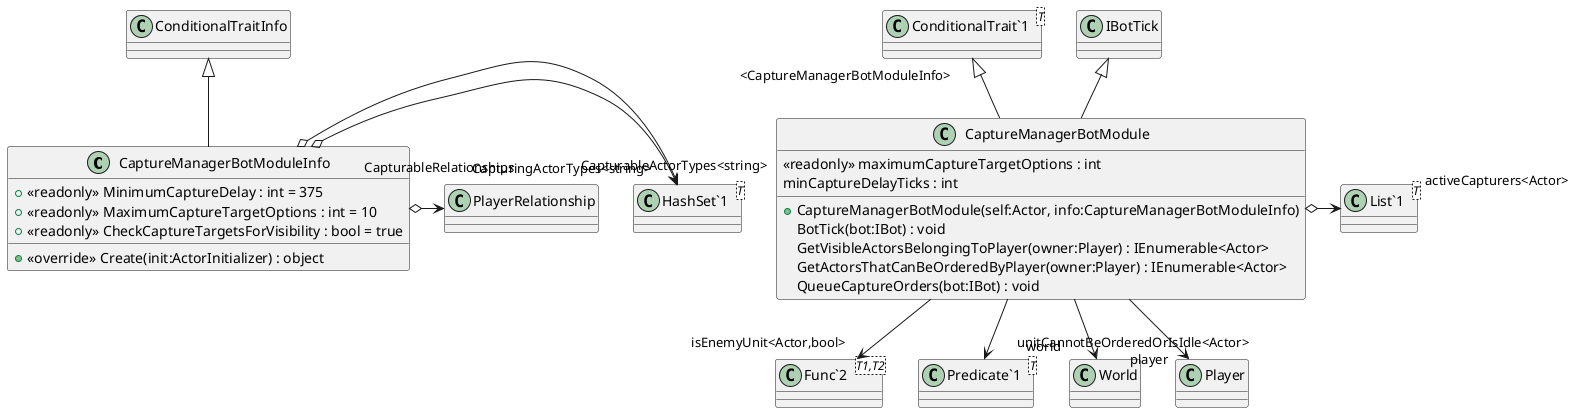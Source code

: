 @startuml
class CaptureManagerBotModuleInfo {
    + <<readonly>> MinimumCaptureDelay : int = 375
    + <<readonly>> MaximumCaptureTargetOptions : int = 10
    + <<readonly>> CheckCaptureTargetsForVisibility : bool = true
    + <<override>> Create(init:ActorInitializer) : object
}
class CaptureManagerBotModule {
    <<readonly>> maximumCaptureTargetOptions : int
    minCaptureDelayTicks : int
    + CaptureManagerBotModule(self:Actor, info:CaptureManagerBotModuleInfo)
    BotTick(bot:IBot) : void
    GetVisibleActorsBelongingToPlayer(owner:Player) : IEnumerable<Actor>
    GetActorsThatCanBeOrderedByPlayer(owner:Player) : IEnumerable<Actor>
    QueueCaptureOrders(bot:IBot) : void
}
class "HashSet`1"<T> {
}
class "ConditionalTrait`1"<T> {
}
class "Func`2"<T1,T2> {
}
class "Predicate`1"<T> {
}
class "List`1"<T> {
}
ConditionalTraitInfo <|-- CaptureManagerBotModuleInfo
CaptureManagerBotModuleInfo o-> "CapturingActorTypes<string>" "HashSet`1"
CaptureManagerBotModuleInfo o-> "CapturableActorTypes<string>" "HashSet`1"
CaptureManagerBotModuleInfo o-> "CapturableRelationships" PlayerRelationship
"ConditionalTrait`1" "<CaptureManagerBotModuleInfo>" <|-- CaptureManagerBotModule
IBotTick <|-- CaptureManagerBotModule
CaptureManagerBotModule --> "world" World
CaptureManagerBotModule --> "player" Player
CaptureManagerBotModule --> "isEnemyUnit<Actor,bool>" "Func`2"
CaptureManagerBotModule --> "unitCannotBeOrderedOrIsIdle<Actor>" "Predicate`1"
CaptureManagerBotModule o-> "activeCapturers<Actor>" "List`1"
@enduml
